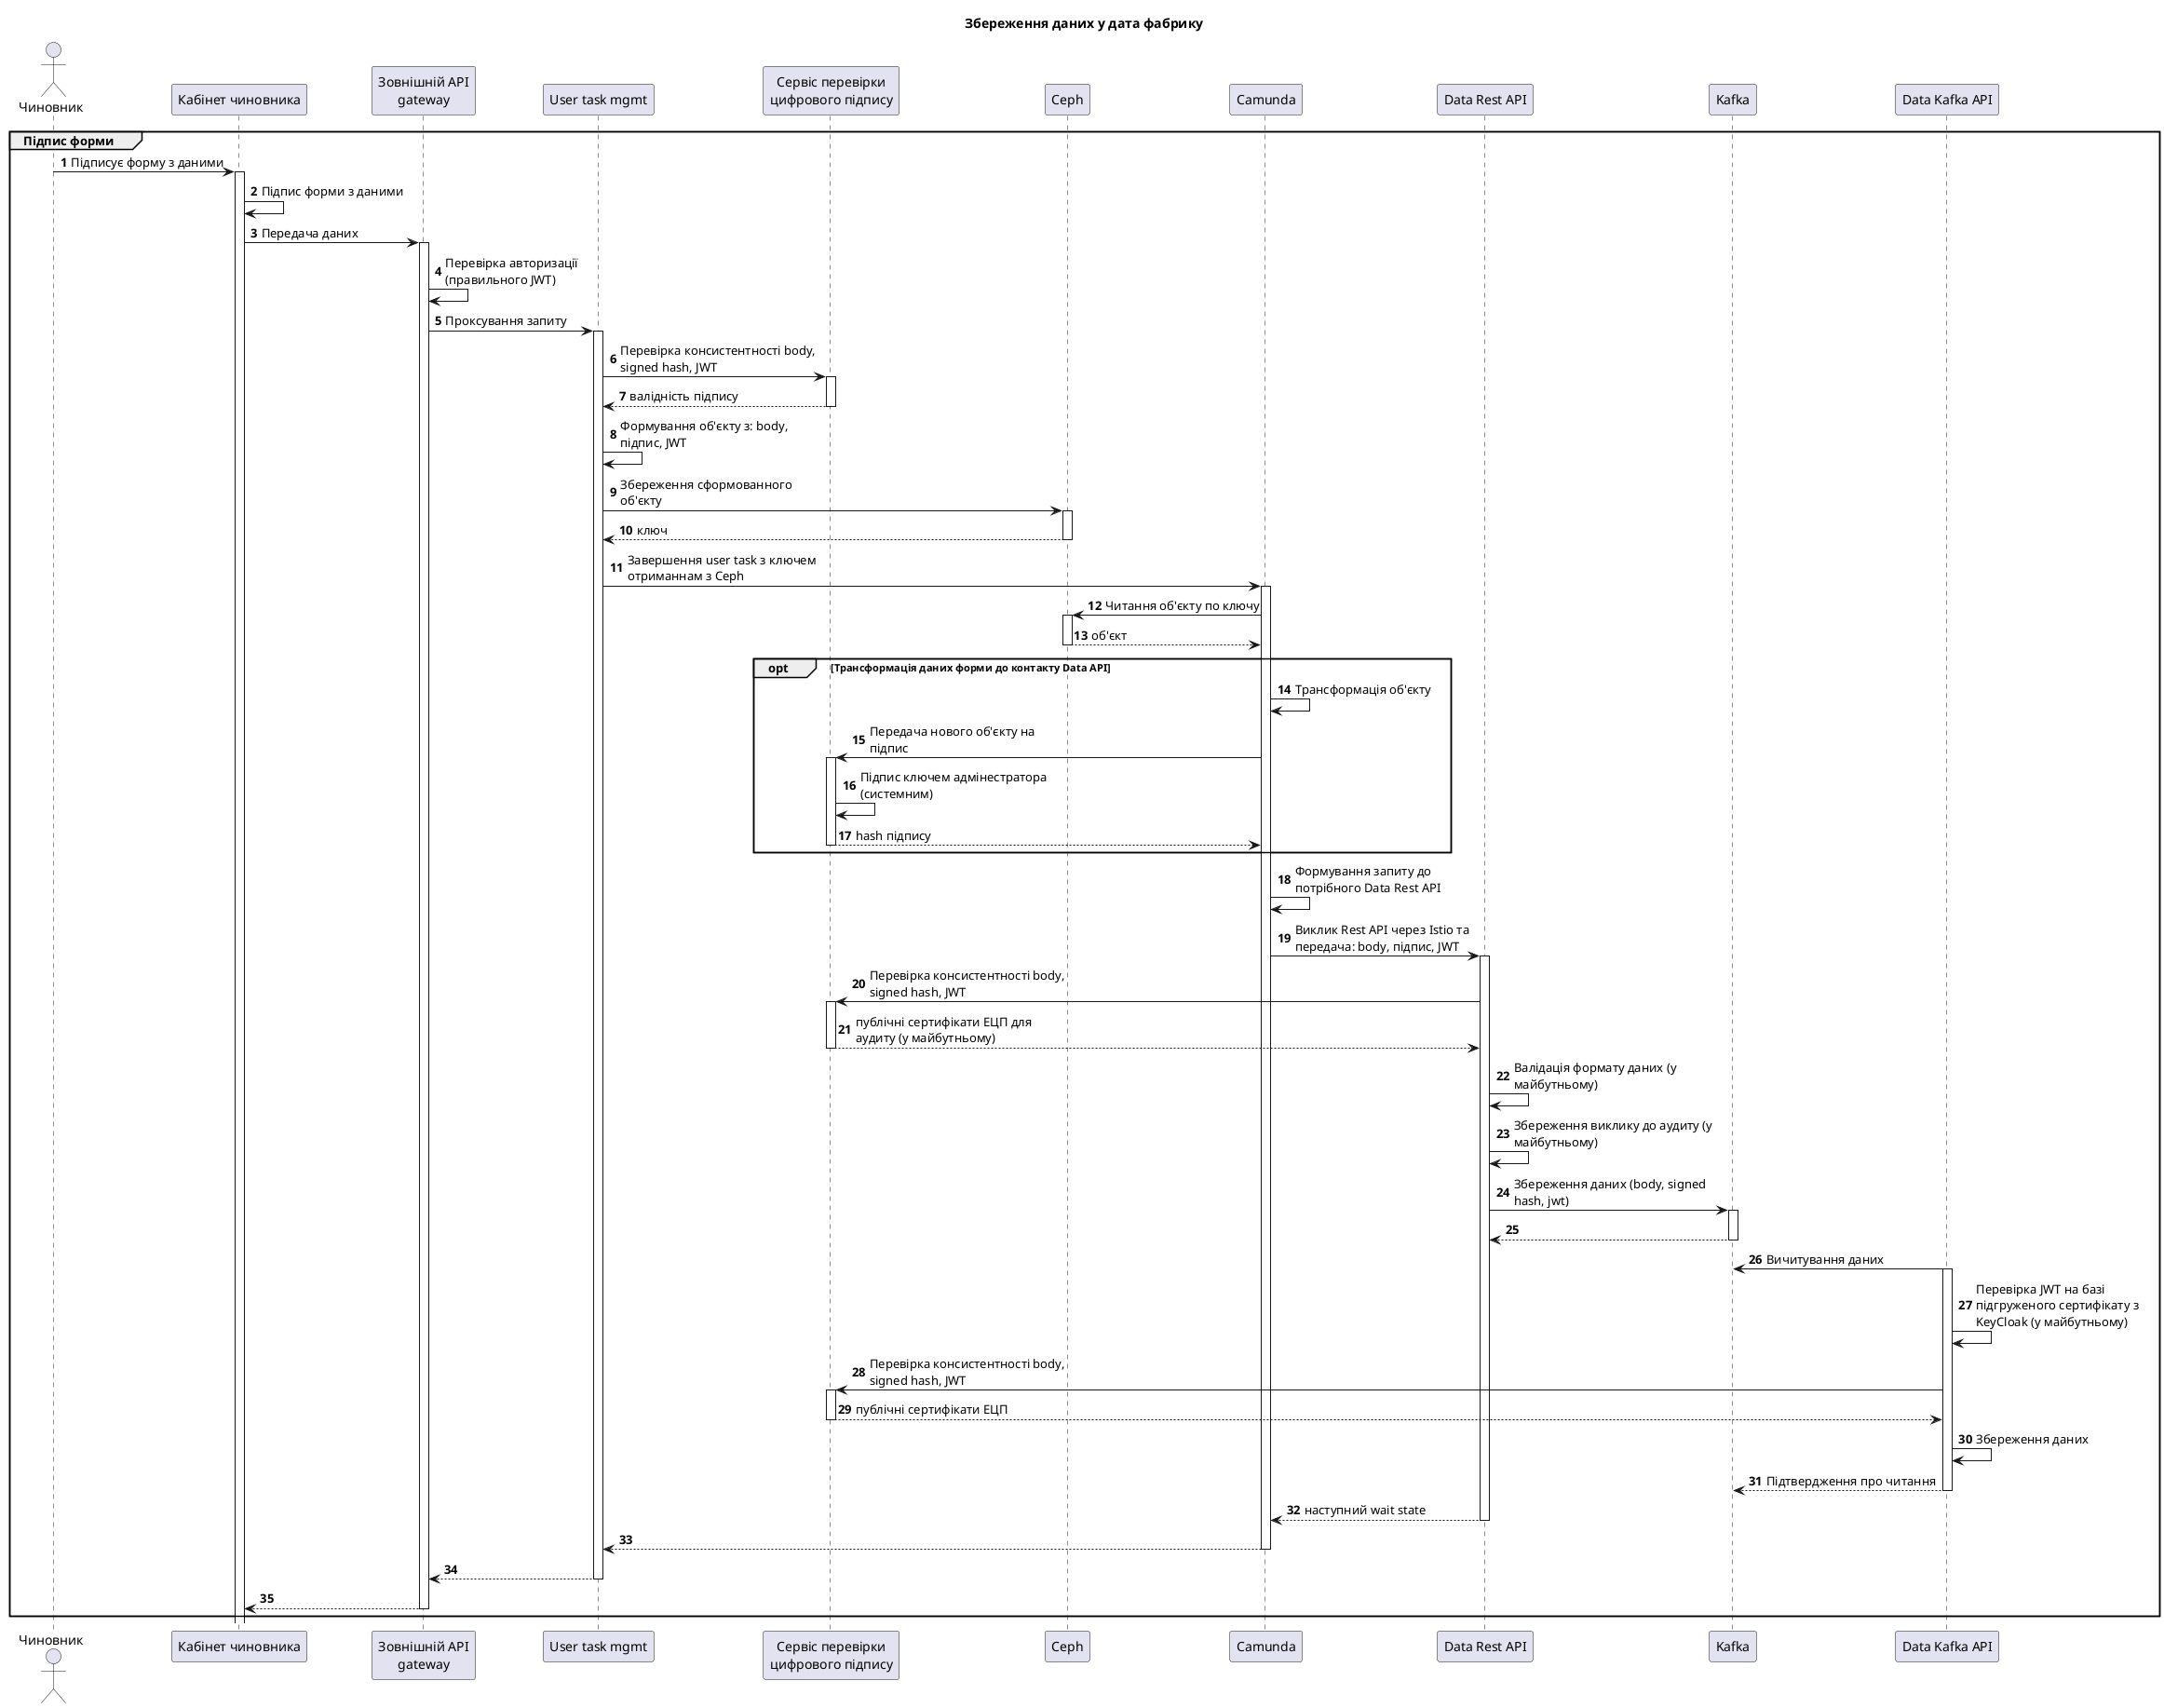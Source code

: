@startuml
actor "Чиновник" as officer order 10
participant "Кабінет чиновника" as officer_portal  order 20
participant "Зовнішній API\ngateway" as gateway  order 30
participant "User task mgmt" as user_task_management  order 40
participant "Сервіс перевірки\nцифрового підпису" as digital_sign_service  order 50
participant "Ceph" as ceph  order 60
participant "Camunda" as bmps_service  order 70
participant "Data Rest API" as data_rest  order 80
participant "Kafka" as kafka order 90
participant "Data Kafka API" as data_kafka_api order 100

title Збереження даних у дата фабрику

autonumber
skinparam maxMessageSize 220

group Підпис форми
  officer -> officer_portal: Підписує форму з даними
  activate officer_portal
    officer_portal -> officer_portal: Підпис форми з даними
    officer_portal -> gateway: Передача даних
    activate gateway
      gateway -> gateway: Перевірка авторизації (правильного JWT)
      gateway -> user_task_management: Проксування запиту
      activate user_task_management
        user_task_management -> digital_sign_service: Перевірка консистентності body, signed hash, JWT
        activate digital_sign_service
        return валідність підпису
        user_task_management -> user_task_management: Формування об'єкту з: body, підпис, JWT
        user_task_management -> ceph: Збереження сформованного об'єкту
        activate ceph
        return  ключ
        user_task_management -> bmps_service: Завершення user task з ключем отриманнам з Ceph
        activate bmps_service
          bmps_service -> ceph: Читання об'єкту по ключу
          activate ceph
          return  об'єкт
          opt Трансформація даних форми до контакту Data API
            bmps_service -> bmps_service: Трансформація об'єкту
            bmps_service -> digital_sign_service: Передача нового об'єкту на підпис
            activate digital_sign_service
              digital_sign_service -> digital_sign_service: Підпис ключем адмінестратора (системним)
            return hash підпису
          end
          bmps_service -> bmps_service: Формування запиту до потрібного Data Rest APІ
          bmps_service -> data_rest: Виклик Rest API через Istio та передача: body, підпис, JWT
          activate data_rest
            data_rest -> digital_sign_service: Перевірка консистентності body, signed hash, JWT
            activate digital_sign_service
            return  публічні сертифікати ЕЦП для аудиту (у майбутньому)
            data_rest -> data_rest: Валідація формату даних (у майбутньому)
            data_rest -> data_rest: Збереження виклику до аудиту (у майбутньому)
            data_rest -> kafka: Збереження даних (body, signed hash, jwt)
            activate kafka
            return
            kafka <- data_kafka_api: Вичитування даних
            activate data_kafka_api
              data_kafka_api -> data_kafka_api: Перевірка JWT на базі підгруженого сертифікату з KeyCloak (у майбутньому)
              data_kafka_api -> digital_sign_service: Перевірка консистентності body, signed hash, JWT
              activate digital_sign_service
              return  публічні сертифікати ЕЦП
              data_kafka_api -> data_kafka_api: Збереження даних
              kafka <-- data_kafka_api: Підтвердження про читання
            deactivate data_kafka_api
        return наступний wait state

      return
    return
   return
end
@enduml